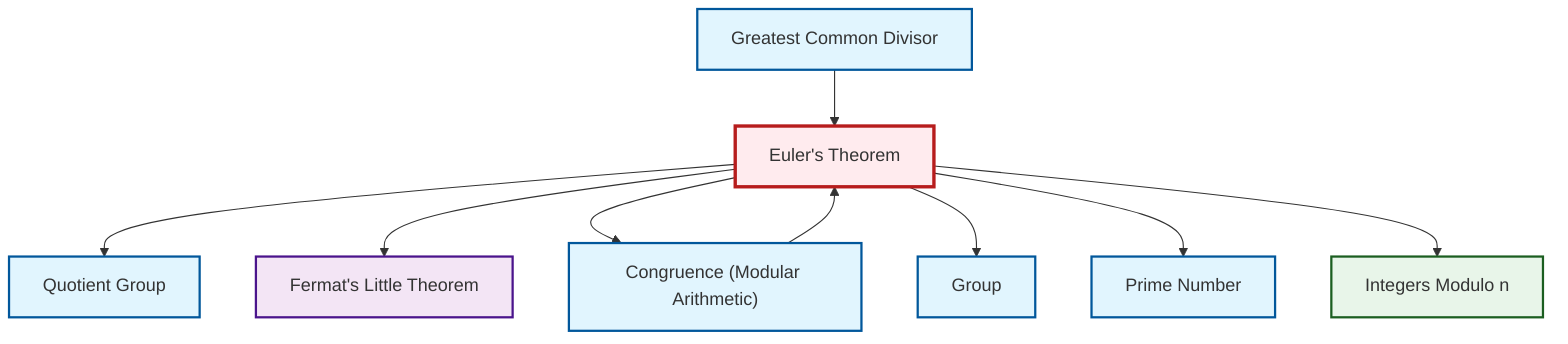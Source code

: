 graph TD
    classDef definition fill:#e1f5fe,stroke:#01579b,stroke-width:2px
    classDef theorem fill:#f3e5f5,stroke:#4a148c,stroke-width:2px
    classDef axiom fill:#fff3e0,stroke:#e65100,stroke-width:2px
    classDef example fill:#e8f5e9,stroke:#1b5e20,stroke-width:2px
    classDef current fill:#ffebee,stroke:#b71c1c,stroke-width:3px
    thm-fermat-little["Fermat's Little Theorem"]:::theorem
    def-gcd["Greatest Common Divisor"]:::definition
    def-prime["Prime Number"]:::definition
    thm-euler["Euler's Theorem"]:::theorem
    ex-quotient-integers-mod-n["Integers Modulo n"]:::example
    def-congruence["Congruence (Modular Arithmetic)"]:::definition
    def-group["Group"]:::definition
    def-quotient-group["Quotient Group"]:::definition
    def-congruence --> thm-euler
    thm-euler --> def-quotient-group
    def-gcd --> thm-euler
    thm-euler --> thm-fermat-little
    thm-euler --> def-congruence
    thm-euler --> def-group
    thm-euler --> def-prime
    thm-euler --> ex-quotient-integers-mod-n
    class thm-euler current